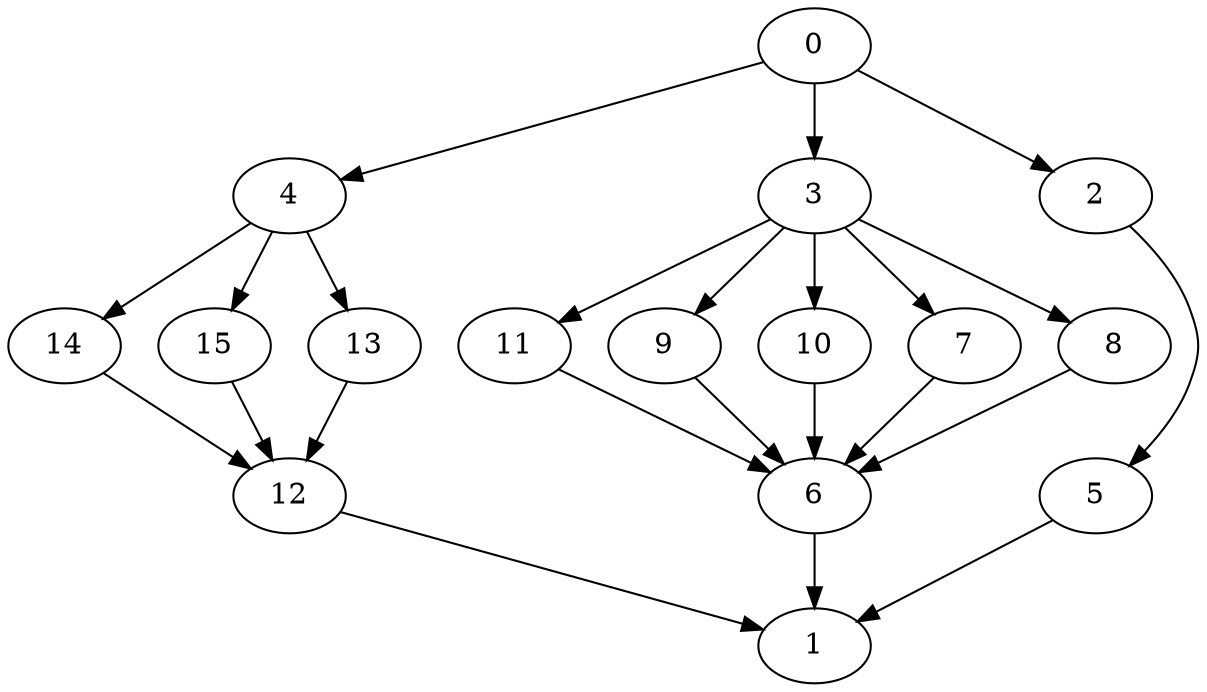digraph "SeriesParallel-MaxBf-5_Nodes_16_CCR_0.10_WeightType_Random#7" {
	graph ["Duplicate states"=0,
		GraphType=S_P,
		"Max states in OPEN"=0,
		Modes="120000ms; topo-ordered tasks, ; Pruning: task equivalence, fixed order ready list, ; F-value: ; Optimisation: best schedule length (\
SL) optimisation on equal, ",
		NumberOfTasks=16,
		"Pruned using list schedule length"=2727250,
		"States removed from OPEN"=0,
		TargetSystem="Homogeneous-2",
		"Time to schedule (ms)"=3330,
		"Total idle time"=138,
		"Total schedule length"=897,
		"Total sequential time"=1502,
		"Total states created"=9430105
	];
	0	["Finish time"=134,
		Processor=0,
		"Start time"=0,
		Weight=134];
	4	["Finish time"=257,
		Processor=1,
		"Start time"=138,
		Weight=119];
	0 -> 4	[Weight=4];
	3	["Finish time"=268,
		Processor=0,
		"Start time"=238,
		Weight=30];
	0 -> 3	[Weight=8];
	2	["Finish time"=164,
		Processor=0,
		"Start time"=134,
		Weight=30];
	0 -> 2	[Weight=6];
	14	["Finish time"=525,
		Processor=1,
		"Start time"=391,
		Weight=134];
	4 -> 14	[Weight=5];
	15	["Finish time"=654,
		Processor=0,
		"Start time"=535,
		Weight=119];
	4 -> 15	[Weight=8];
	13	["Finish time"=287,
		Processor=1,
		"Start time"=257,
		Weight=30];
	4 -> 13	[Weight=9];
	11	["Finish time"=659,
		Processor=1,
		"Start time"=525,
		Weight=134];
	3 -> 11	[Weight=2];
	9	["Finish time"=535,
		Processor=0,
		"Start time"=401,
		Weight=134];
	3 -> 9	[Weight=10];
	10	["Finish time"=391,
		Processor=1,
		"Start time"=287,
		Weight=104];
	3 -> 10	[Weight=4];
	7	["Finish time"=401,
		Processor=0,
		"Start time"=327,
		Weight=74];
	3 -> 7	[Weight=3];
	8	["Finish time"=327,
		Processor=0,
		"Start time"=268,
		Weight=59];
	3 -> 8	[Weight=10];
	6	["Finish time"=748,
		Processor=1,
		"Start time"=659,
		Weight=89];
	11 -> 6	[Weight=10];
	9 -> 6	[Weight=8];
	12	["Finish time"=743,
		Processor=0,
		"Start time"=654,
		Weight=89];
	14 -> 12	[Weight=7];
	15 -> 12	[Weight=9];
	10 -> 6	[Weight=4];
	7 -> 6	[Weight=6];
	8 -> 6	[Weight=10];
	13 -> 12	[Weight=10];
	5	["Finish time"=238,
		Processor=0,
		"Start time"=164,
		Weight=74];
	2 -> 5	[Weight=2];
	1	["Finish time"=897,
		Processor=1,
		"Start time"=748,
		Weight=149];
	6 -> 1	[Weight=6];
	12 -> 1	[Weight=5];
	5 -> 1	[Weight=4];
}

